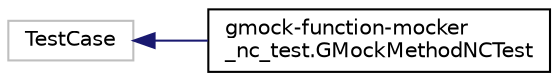 digraph "Graphical Class Hierarchy"
{
  edge [fontname="Helvetica",fontsize="10",labelfontname="Helvetica",labelfontsize="10"];
  node [fontname="Helvetica",fontsize="10",shape=record];
  rankdir="LR";
  Node170 [label="TestCase",height=0.2,width=0.4,color="grey75", fillcolor="white", style="filled"];
  Node170 -> Node0 [dir="back",color="midnightblue",fontsize="10",style="solid",fontname="Helvetica"];
  Node0 [label="gmock-function-mocker\l_nc_test.GMockMethodNCTest",height=0.2,width=0.4,color="black", fillcolor="white", style="filled",URL="$classgmock-function-mocker__nc__test_1_1GMockMethodNCTest.html"];
}
